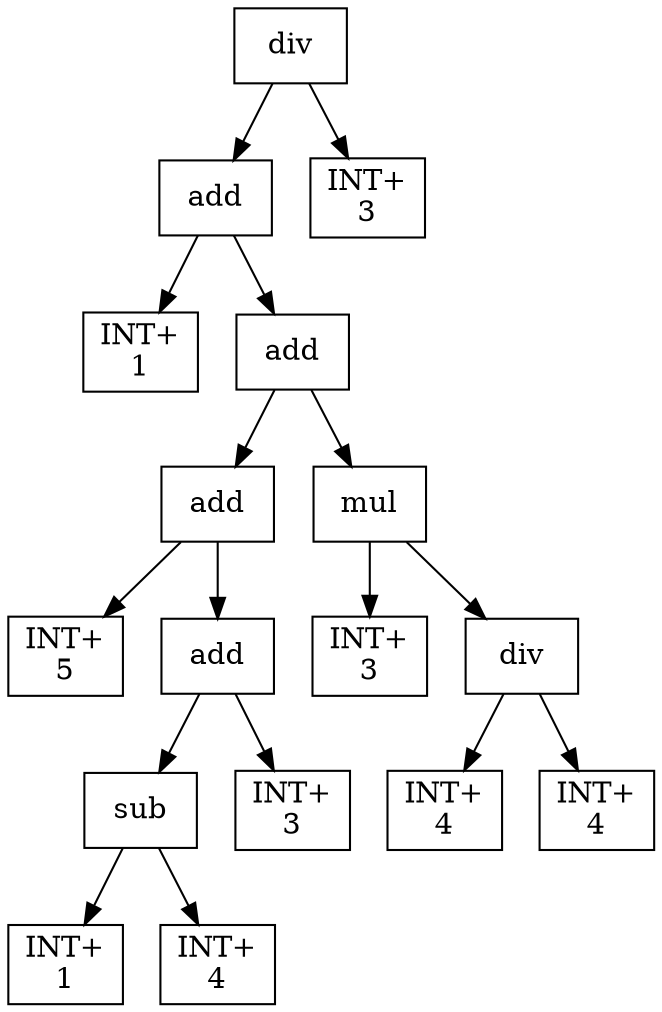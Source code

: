 digraph expr {
  node [shape=box];
  n1 [label="div"];
  n2 [label="add"];
  n3 [label="INT+\n1"];
  n4 [label="add"];
  n5 [label="add"];
  n6 [label="INT+\n5"];
  n7 [label="add"];
  n8 [label="sub"];
  n9 [label="INT+\n1"];
  n10 [label="INT+\n4"];
  n8 -> n9;
  n8 -> n10;
  n11 [label="INT+\n3"];
  n7 -> n8;
  n7 -> n11;
  n5 -> n6;
  n5 -> n7;
  n12 [label="mul"];
  n13 [label="INT+\n3"];
  n14 [label="div"];
  n15 [label="INT+\n4"];
  n16 [label="INT+\n4"];
  n14 -> n15;
  n14 -> n16;
  n12 -> n13;
  n12 -> n14;
  n4 -> n5;
  n4 -> n12;
  n2 -> n3;
  n2 -> n4;
  n17 [label="INT+\n3"];
  n1 -> n2;
  n1 -> n17;
}